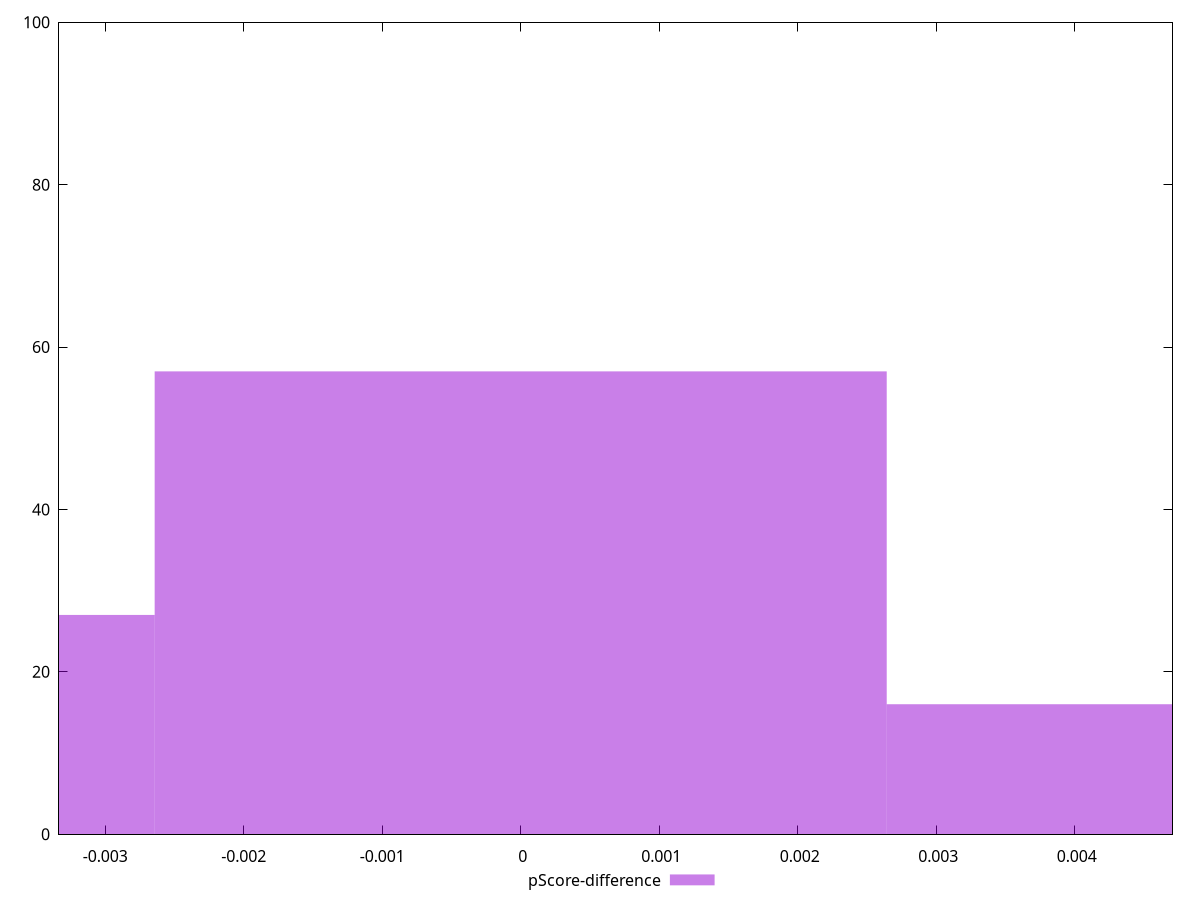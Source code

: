 reset

$pScoreDifference <<EOF
-0.005285271786047724 27
0.005285271786047724 16
0 57
EOF

set key outside below
set boxwidth 0.005285271786047724
set xrange [-0.0033333333333334103:0.004705882352941171]
set yrange [0:100]
set trange [0:100]
set style fill transparent solid 0.5 noborder
set terminal svg size 640, 490 enhanced background rgb 'white'
set output "reprap/unused-javascript/samples/pages/pScore-difference/histogram.svg"

plot $pScoreDifference title "pScore-difference" with boxes

reset
